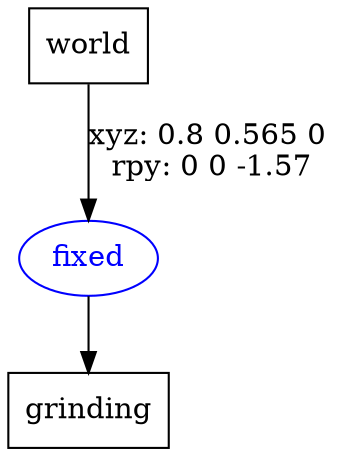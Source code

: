 digraph G {
node [shape=box];
"world" [label="world"];
"grinding" [label="grinding"];
node [shape=ellipse, color=blue, fontcolor=blue];
"world" -> "fixed" [label="xyz: 0.8 0.565 0 \nrpy: 0 0 -1.57"]
"fixed" -> "grinding"
}
